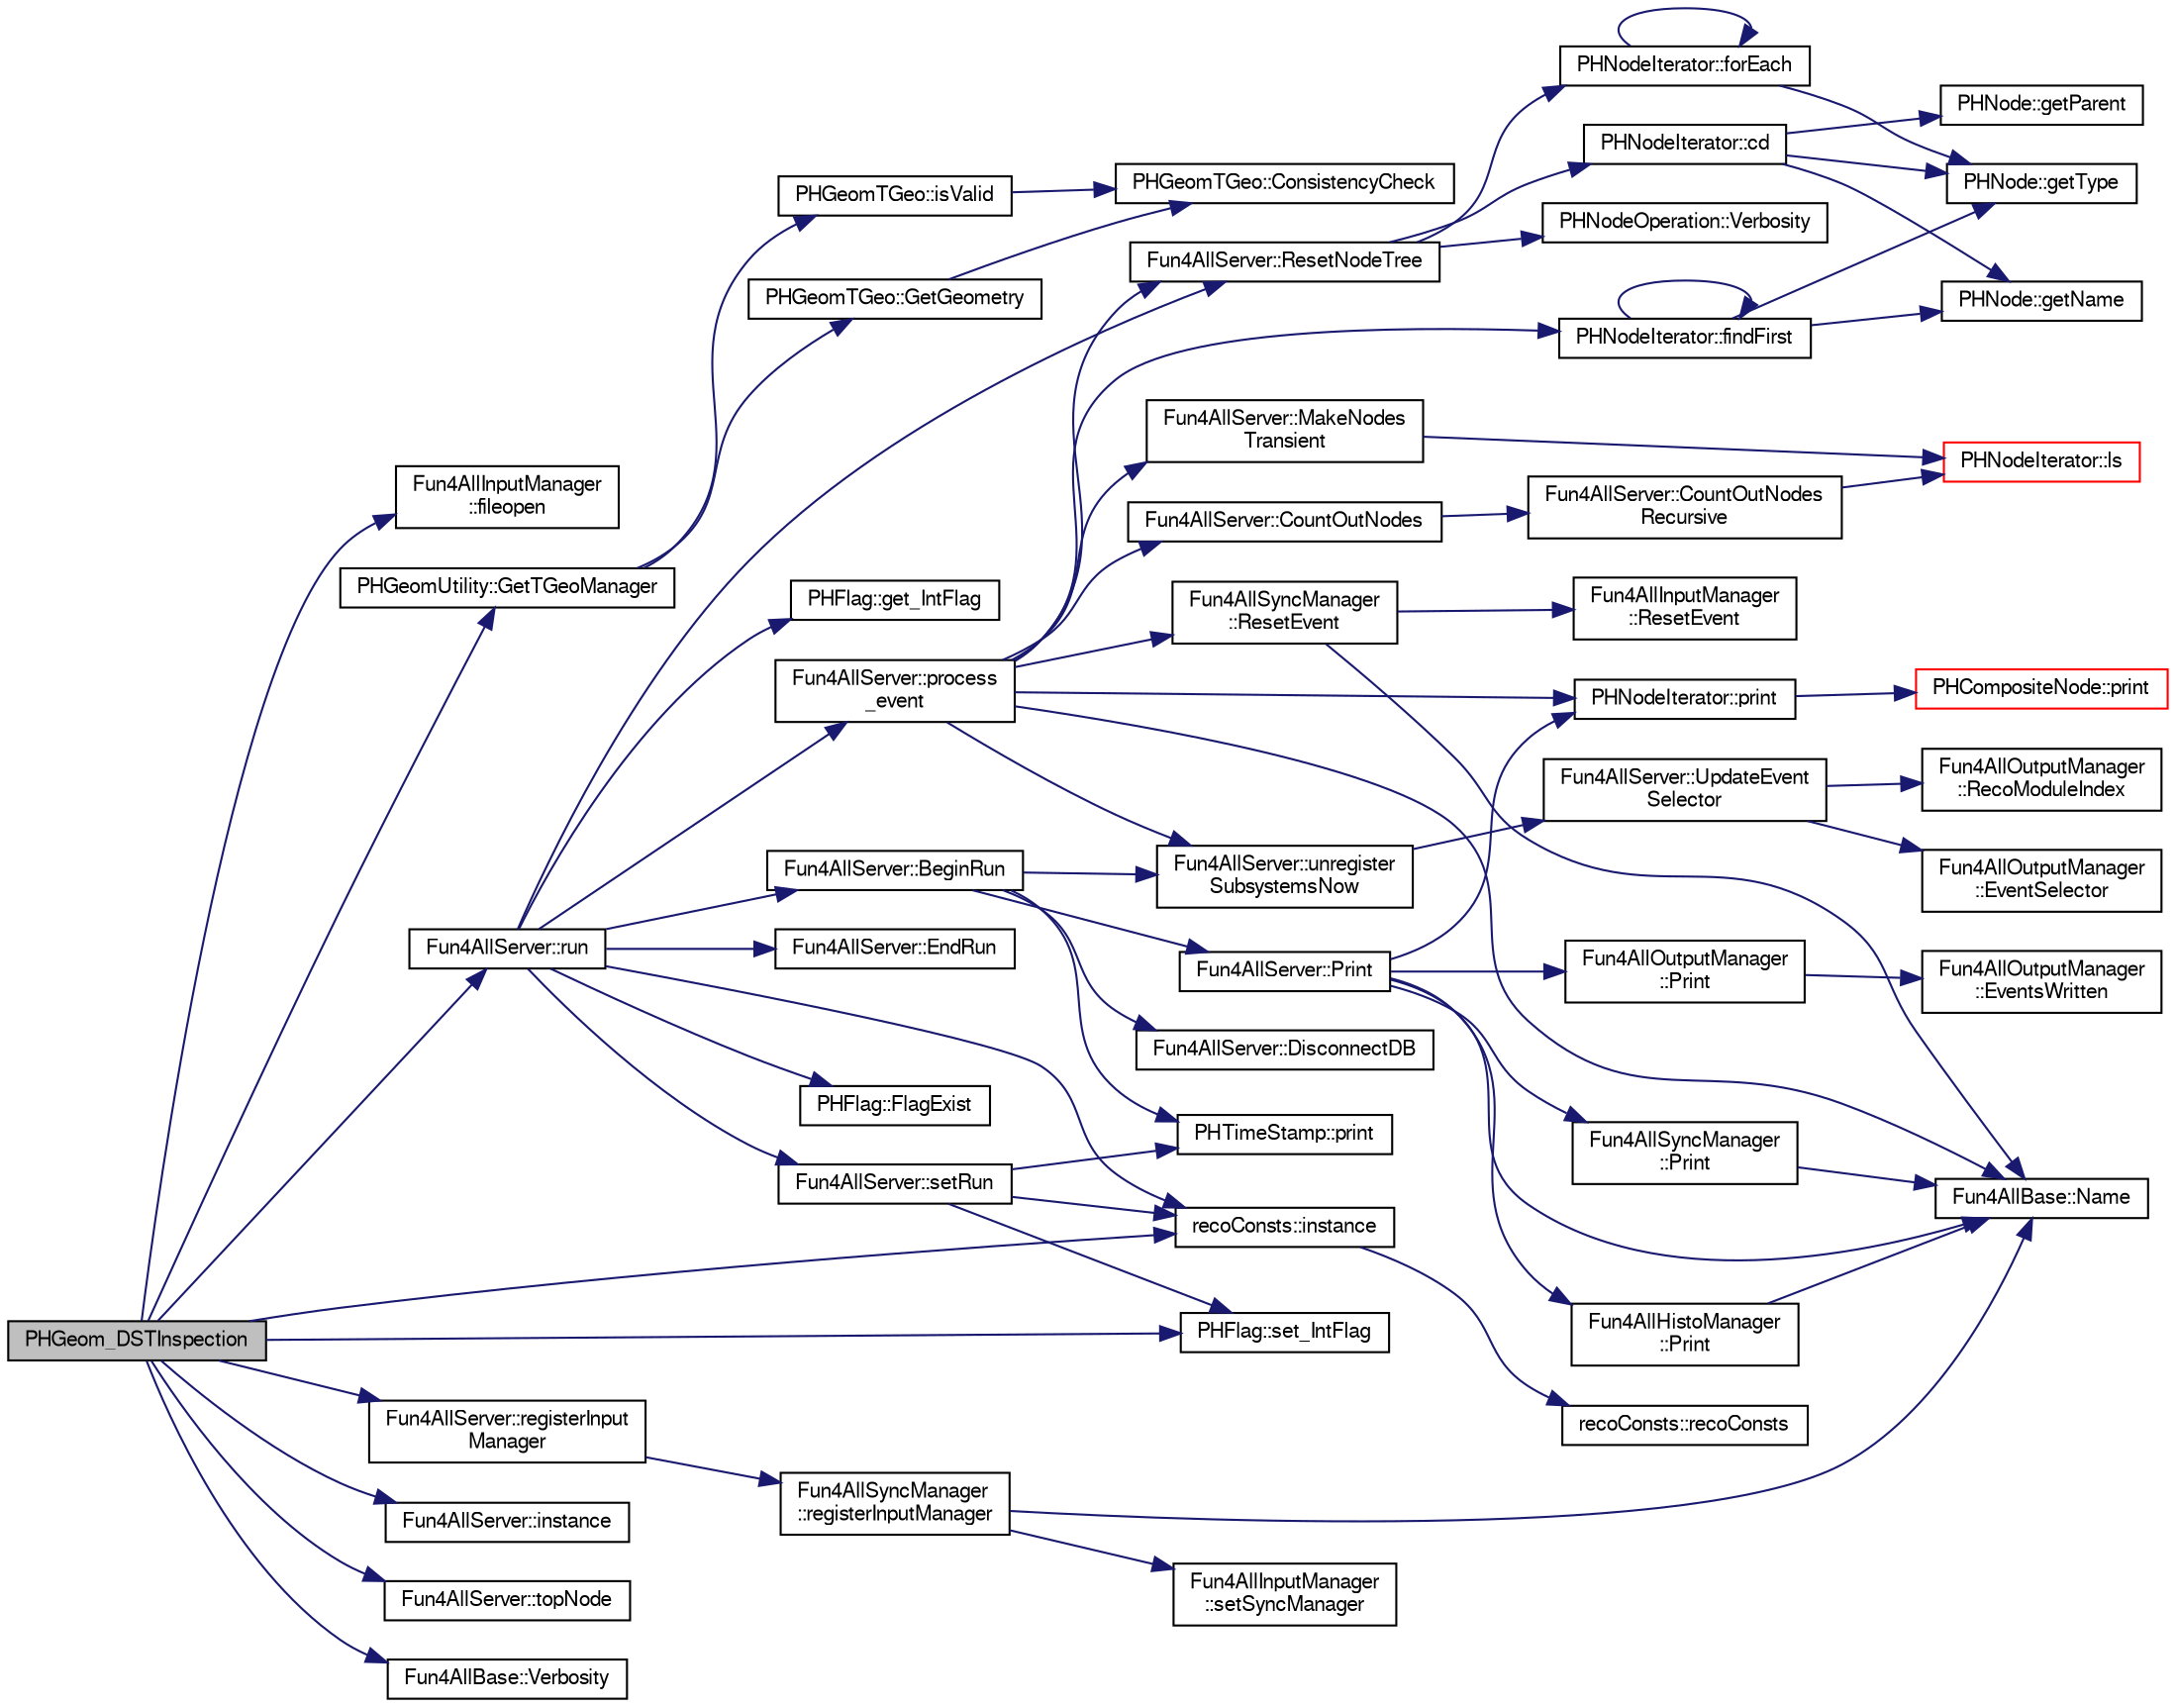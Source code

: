 digraph "PHGeom_DSTInspection"
{
  bgcolor="transparent";
  edge [fontname="FreeSans",fontsize="10",labelfontname="FreeSans",labelfontsize="10"];
  node [fontname="FreeSans",fontsize="10",shape=record];
  rankdir="LR";
  Node1 [label="PHGeom_DSTInspection",height=0.2,width=0.4,color="black", fillcolor="grey75", style="filled" fontcolor="black"];
  Node1 -> Node2 [color="midnightblue",fontsize="10",style="solid",fontname="FreeSans"];
  Node2 [label="Fun4AllInputManager\l::fileopen",height=0.2,width=0.4,color="black",URL="$d4/da9/classFun4AllInputManager.html#a8ad787f847a175450ec5beddeaa33ca6"];
  Node1 -> Node3 [color="midnightblue",fontsize="10",style="solid",fontname="FreeSans"];
  Node3 [label="PHGeomUtility::GetTGeoManager",height=0.2,width=0.4,color="black",URL="$d2/da1/classPHGeomUtility.html#aa80925b14430021ea70d0b906af8e885",tooltip="Main user interface: DST node -&gt; TGeoManager for downstream use. "];
  Node3 -> Node4 [color="midnightblue",fontsize="10",style="solid",fontname="FreeSans"];
  Node4 [label="PHGeomTGeo::isValid",height=0.2,width=0.4,color="black",URL="$d7/d6d/classPHGeomTGeo.html#a69190f7dbaee394d90516bce19e224a0",tooltip="isValid returns non zero if object contains vailid data "];
  Node4 -> Node5 [color="midnightblue",fontsize="10",style="solid",fontname="FreeSans"];
  Node5 [label="PHGeomTGeo::ConsistencyCheck",height=0.2,width=0.4,color="black",URL="$d7/d6d/classPHGeomTGeo.html#af37739b87530fe2bbd5d8d03098c1821"];
  Node3 -> Node6 [color="midnightblue",fontsize="10",style="solid",fontname="FreeSans"];
  Node6 [label="PHGeomTGeo::GetGeometry",height=0.2,width=0.4,color="black",URL="$d7/d6d/classPHGeomTGeo.html#a3e111f6229f7ce6392b14a98fdf5bea9"];
  Node6 -> Node5 [color="midnightblue",fontsize="10",style="solid",fontname="FreeSans"];
  Node1 -> Node7 [color="midnightblue",fontsize="10",style="solid",fontname="FreeSans"];
  Node7 [label="recoConsts::instance",height=0.2,width=0.4,color="black",URL="$d8/d14/classrecoConsts.html#ae69a5c29a7199ba16d0e537158618802"];
  Node7 -> Node8 [color="midnightblue",fontsize="10",style="solid",fontname="FreeSans"];
  Node8 [label="recoConsts::recoConsts",height=0.2,width=0.4,color="black",URL="$d8/d14/classrecoConsts.html#ae882d6adc62f783ec78114fe3dee3c24"];
  Node1 -> Node9 [color="midnightblue",fontsize="10",style="solid",fontname="FreeSans"];
  Node9 [label="Fun4AllServer::instance",height=0.2,width=0.4,color="black",URL="$da/d29/classFun4AllServer.html#a3e55156f91b2c94bb6c4ef33ffce587a"];
  Node1 -> Node10 [color="midnightblue",fontsize="10",style="solid",fontname="FreeSans"];
  Node10 [label="Fun4AllServer::registerInput\lManager",height=0.2,width=0.4,color="black",URL="$da/d29/classFun4AllServer.html#ab2cb490790d15b865ae79eb3094caabe"];
  Node10 -> Node11 [color="midnightblue",fontsize="10",style="solid",fontname="FreeSans"];
  Node11 [label="Fun4AllSyncManager\l::registerInputManager",height=0.2,width=0.4,color="black",URL="$dd/ded/classFun4AllSyncManager.html#a2a284bc4ed777ec7f39d6e5c7090067c"];
  Node11 -> Node12 [color="midnightblue",fontsize="10",style="solid",fontname="FreeSans"];
  Node12 [label="Fun4AllBase::Name",height=0.2,width=0.4,color="black",URL="$d5/dec/classFun4AllBase.html#a41f9ac377743d046f590617fd6f4f0ed",tooltip="Returns the name of this module. "];
  Node11 -> Node13 [color="midnightblue",fontsize="10",style="solid",fontname="FreeSans"];
  Node13 [label="Fun4AllInputManager\l::setSyncManager",height=0.2,width=0.4,color="black",URL="$d4/da9/classFun4AllInputManager.html#a5b0cdb689482c4143b7b22ca8a780c51"];
  Node1 -> Node14 [color="midnightblue",fontsize="10",style="solid",fontname="FreeSans"];
  Node14 [label="Fun4AllServer::run",height=0.2,width=0.4,color="black",URL="$da/d29/classFun4AllServer.html#a11bbc8b2f53bc06e0b05ee202dd6372a",tooltip="run n events (0 means up to end of file) "];
  Node14 -> Node7 [color="midnightblue",fontsize="10",style="solid",fontname="FreeSans"];
  Node14 -> Node15 [color="midnightblue",fontsize="10",style="solid",fontname="FreeSans"];
  Node15 [label="PHFlag::FlagExist",height=0.2,width=0.4,color="black",URL="$d1/da8/classPHFlag.html#a4b73a422f0076568904d71f40e849da5"];
  Node14 -> Node16 [color="midnightblue",fontsize="10",style="solid",fontname="FreeSans"];
  Node16 [label="PHFlag::get_IntFlag",height=0.2,width=0.4,color="black",URL="$d1/da8/classPHFlag.html#a07899067141a5f12333cc37183caddc8"];
  Node14 -> Node17 [color="midnightblue",fontsize="10",style="solid",fontname="FreeSans"];
  Node17 [label="Fun4AllServer::ResetNodeTree",height=0.2,width=0.4,color="black",URL="$da/d29/classFun4AllServer.html#ab2479a9a3e45d51118e308597acd5228"];
  Node17 -> Node18 [color="midnightblue",fontsize="10",style="solid",fontname="FreeSans"];
  Node18 [label="PHNodeOperation::Verbosity",height=0.2,width=0.4,color="black",URL="$db/d8e/classPHNodeOperation.html#a641fdf1094ec15063171e199a4066a0d"];
  Node17 -> Node19 [color="midnightblue",fontsize="10",style="solid",fontname="FreeSans"];
  Node19 [label="PHNodeIterator::cd",height=0.2,width=0.4,color="black",URL="$d5/d07/classPHNodeIterator.html#a4cfa0490b6522394b13723c7db38a3a6"];
  Node19 -> Node20 [color="midnightblue",fontsize="10",style="solid",fontname="FreeSans"];
  Node20 [label="PHNode::getParent",height=0.2,width=0.4,color="black",URL="$dc/d82/classPHNode.html#a5c15cb20d02290b69eb4d7f6051c9722"];
  Node19 -> Node21 [color="midnightblue",fontsize="10",style="solid",fontname="FreeSans"];
  Node21 [label="PHNode::getType",height=0.2,width=0.4,color="black",URL="$dc/d82/classPHNode.html#a4ab1f90aed955a652813bfe377087bda"];
  Node19 -> Node22 [color="midnightblue",fontsize="10",style="solid",fontname="FreeSans"];
  Node22 [label="PHNode::getName",height=0.2,width=0.4,color="black",URL="$dc/d82/classPHNode.html#aca3576f926a4401eddc3d88bf0ce0de3"];
  Node17 -> Node23 [color="midnightblue",fontsize="10",style="solid",fontname="FreeSans"];
  Node23 [label="PHNodeIterator::forEach",height=0.2,width=0.4,color="black",URL="$d5/d07/classPHNodeIterator.html#afeaefab44bf0ab15a439926205924f19"];
  Node23 -> Node21 [color="midnightblue",fontsize="10",style="solid",fontname="FreeSans"];
  Node23 -> Node23 [color="midnightblue",fontsize="10",style="solid",fontname="FreeSans"];
  Node14 -> Node24 [color="midnightblue",fontsize="10",style="solid",fontname="FreeSans"];
  Node24 [label="Fun4AllServer::setRun",height=0.2,width=0.4,color="black",URL="$da/d29/classFun4AllServer.html#af1002b9170308da078c0e14a5ac4b514"];
  Node24 -> Node7 [color="midnightblue",fontsize="10",style="solid",fontname="FreeSans"];
  Node24 -> Node25 [color="midnightblue",fontsize="10",style="solid",fontname="FreeSans"];
  Node25 [label="PHFlag::set_IntFlag",height=0.2,width=0.4,color="black",URL="$d1/da8/classPHFlag.html#a3ef5c3f1eff2daaaf18e5129858a9ef8"];
  Node24 -> Node26 [color="midnightblue",fontsize="10",style="solid",fontname="FreeSans"];
  Node26 [label="PHTimeStamp::print",height=0.2,width=0.4,color="black",URL="$da/dc2/classPHTimeStamp.html#a4ef1bd9d8bfb3a8263aa9ceafb80bb34"];
  Node14 -> Node27 [color="midnightblue",fontsize="10",style="solid",fontname="FreeSans"];
  Node27 [label="Fun4AllServer::BeginRun",height=0.2,width=0.4,color="black",URL="$da/d29/classFun4AllServer.html#afcfc5583204cac58b4e66a2406187a18"];
  Node27 -> Node26 [color="midnightblue",fontsize="10",style="solid",fontname="FreeSans"];
  Node27 -> Node28 [color="midnightblue",fontsize="10",style="solid",fontname="FreeSans"];
  Node28 [label="Fun4AllServer::unregister\lSubsystemsNow",height=0.2,width=0.4,color="black",URL="$da/d29/classFun4AllServer.html#a3a4e3f448388cb2e68b085e9038feaf8"];
  Node28 -> Node29 [color="midnightblue",fontsize="10",style="solid",fontname="FreeSans"];
  Node29 [label="Fun4AllServer::UpdateEvent\lSelector",height=0.2,width=0.4,color="black",URL="$da/d29/classFun4AllServer.html#a596005b9bc46ff6f5167378423248271"];
  Node29 -> Node30 [color="midnightblue",fontsize="10",style="solid",fontname="FreeSans"];
  Node30 [label="Fun4AllOutputManager\l::RecoModuleIndex",height=0.2,width=0.4,color="black",URL="$d8/d77/classFun4AllOutputManager.html#a330fe561bb5a02a9f6dc08395686321c",tooltip="retrieves pointer to vector of event selector module ids "];
  Node29 -> Node31 [color="midnightblue",fontsize="10",style="solid",fontname="FreeSans"];
  Node31 [label="Fun4AllOutputManager\l::EventSelector",height=0.2,width=0.4,color="black",URL="$d8/d77/classFun4AllOutputManager.html#a2a601e70ddadeb2f8400956ba1a514e6",tooltip="retrieves pointer to vector of event selector module names "];
  Node27 -> Node32 [color="midnightblue",fontsize="10",style="solid",fontname="FreeSans"];
  Node32 [label="Fun4AllServer::DisconnectDB",height=0.2,width=0.4,color="black",URL="$da/d29/classFun4AllServer.html#a1266c6d922adaaa9e895b854be49d3e8"];
  Node27 -> Node33 [color="midnightblue",fontsize="10",style="solid",fontname="FreeSans"];
  Node33 [label="Fun4AllServer::Print",height=0.2,width=0.4,color="black",URL="$da/d29/classFun4AllServer.html#ae1b1a243ee1a67367c8da4ec3bdc003d"];
  Node33 -> Node34 [color="midnightblue",fontsize="10",style="solid",fontname="FreeSans"];
  Node34 [label="Fun4AllHistoManager\l::Print",height=0.2,width=0.4,color="black",URL="$d3/d96/classFun4AllHistoManager.html#ac920f5943d99ae803f4bf8a7a88c31da"];
  Node34 -> Node12 [color="midnightblue",fontsize="10",style="solid",fontname="FreeSans"];
  Node33 -> Node12 [color="midnightblue",fontsize="10",style="solid",fontname="FreeSans"];
  Node33 -> Node35 [color="midnightblue",fontsize="10",style="solid",fontname="FreeSans"];
  Node35 [label="Fun4AllSyncManager\l::Print",height=0.2,width=0.4,color="black",URL="$dd/ded/classFun4AllSyncManager.html#a39eae3a8e090454f3595b25cb4059eb4"];
  Node35 -> Node12 [color="midnightblue",fontsize="10",style="solid",fontname="FreeSans"];
  Node33 -> Node36 [color="midnightblue",fontsize="10",style="solid",fontname="FreeSans"];
  Node36 [label="Fun4AllOutputManager\l::Print",height=0.2,width=0.4,color="black",URL="$d8/d77/classFun4AllOutputManager.html#ae13cdf197e3ae6f5310199ca034b8754",tooltip="print method (dump event selector) "];
  Node36 -> Node37 [color="midnightblue",fontsize="10",style="solid",fontname="FreeSans"];
  Node37 [label="Fun4AllOutputManager\l::EventsWritten",height=0.2,width=0.4,color="black",URL="$d8/d77/classFun4AllOutputManager.html#af86abee7682ee661cf4477e1e0443f71",tooltip="get number of Events "];
  Node33 -> Node38 [color="midnightblue",fontsize="10",style="solid",fontname="FreeSans"];
  Node38 [label="PHNodeIterator::print",height=0.2,width=0.4,color="black",URL="$d5/d07/classPHNodeIterator.html#aec2fbc1e56be7e1a0b064ecde48edee5"];
  Node38 -> Node39 [color="midnightblue",fontsize="10",style="solid",fontname="FreeSans"];
  Node39 [label="PHCompositeNode::print",height=0.2,width=0.4,color="red",URL="$d5/dca/classPHCompositeNode.html#a6a3a273adbb9f7ec652b5227212a6b2d"];
  Node14 -> Node40 [color="midnightblue",fontsize="10",style="solid",fontname="FreeSans"];
  Node40 [label="Fun4AllServer::EndRun",height=0.2,width=0.4,color="black",URL="$da/d29/classFun4AllServer.html#a53b1b6b338aa36891f2690a188920980"];
  Node14 -> Node41 [color="midnightblue",fontsize="10",style="solid",fontname="FreeSans"];
  Node41 [label="Fun4AllServer::process\l_event",height=0.2,width=0.4,color="black",URL="$da/d29/classFun4AllServer.html#a6a65a944dfb40966ace97d35ab1f7942"];
  Node41 -> Node28 [color="midnightblue",fontsize="10",style="solid",fontname="FreeSans"];
  Node41 -> Node42 [color="midnightblue",fontsize="10",style="solid",fontname="FreeSans"];
  Node42 [label="PHNodeIterator::findFirst",height=0.2,width=0.4,color="black",URL="$d5/d07/classPHNodeIterator.html#aea98bf8619af59b1212a94fb32106baa"];
  Node42 -> Node21 [color="midnightblue",fontsize="10",style="solid",fontname="FreeSans"];
  Node42 -> Node22 [color="midnightblue",fontsize="10",style="solid",fontname="FreeSans"];
  Node42 -> Node42 [color="midnightblue",fontsize="10",style="solid",fontname="FreeSans"];
  Node41 -> Node43 [color="midnightblue",fontsize="10",style="solid",fontname="FreeSans"];
  Node43 [label="Fun4AllServer::CountOutNodes",height=0.2,width=0.4,color="black",URL="$da/d29/classFun4AllServer.html#a6f3f13c3a8b5c29457e694ba910296aa"];
  Node43 -> Node44 [color="midnightblue",fontsize="10",style="solid",fontname="FreeSans"];
  Node44 [label="Fun4AllServer::CountOutNodes\lRecursive",height=0.2,width=0.4,color="black",URL="$da/d29/classFun4AllServer.html#a3654ebdcb099bcc5c820df6d4952663c"];
  Node44 -> Node45 [color="midnightblue",fontsize="10",style="solid",fontname="FreeSans"];
  Node45 [label="PHNodeIterator::ls",height=0.2,width=0.4,color="red",URL="$d5/d07/classPHNodeIterator.html#a110a5b87a02a22deecae334f32387ffa"];
  Node41 -> Node46 [color="midnightblue",fontsize="10",style="solid",fontname="FreeSans"];
  Node46 [label="Fun4AllServer::MakeNodes\lTransient",height=0.2,width=0.4,color="black",URL="$da/d29/classFun4AllServer.html#a92c6fe0e0c19c48d2b1f9d0f63c12bbe"];
  Node46 -> Node45 [color="midnightblue",fontsize="10",style="solid",fontname="FreeSans"];
  Node41 -> Node38 [color="midnightblue",fontsize="10",style="solid",fontname="FreeSans"];
  Node41 -> Node12 [color="midnightblue",fontsize="10",style="solid",fontname="FreeSans"];
  Node41 -> Node47 [color="midnightblue",fontsize="10",style="solid",fontname="FreeSans"];
  Node47 [label="Fun4AllSyncManager\l::ResetEvent",height=0.2,width=0.4,color="black",URL="$dd/ded/classFun4AllSyncManager.html#ad15c8f6f6b17662d06c4c927bc3e3ba6"];
  Node47 -> Node12 [color="midnightblue",fontsize="10",style="solid",fontname="FreeSans"];
  Node47 -> Node48 [color="midnightblue",fontsize="10",style="solid",fontname="FreeSans"];
  Node48 [label="Fun4AllInputManager\l::ResetEvent",height=0.2,width=0.4,color="black",URL="$d4/da9/classFun4AllInputManager.html#a01c946e063c464f497e7befbbe757f71"];
  Node41 -> Node17 [color="midnightblue",fontsize="10",style="solid",fontname="FreeSans"];
  Node1 -> Node25 [color="midnightblue",fontsize="10",style="solid",fontname="FreeSans"];
  Node1 -> Node49 [color="midnightblue",fontsize="10",style="solid",fontname="FreeSans"];
  Node49 [label="Fun4AllServer::topNode",height=0.2,width=0.4,color="black",URL="$da/d29/classFun4AllServer.html#abcaf6825367e5db292ff795237bdcf62"];
  Node1 -> Node50 [color="midnightblue",fontsize="10",style="solid",fontname="FreeSans"];
  Node50 [label="Fun4AllBase::Verbosity",height=0.2,width=0.4,color="black",URL="$d5/dec/classFun4AllBase.html#a05da2261577843028cf78e99171343b9",tooltip="Sets the verbosity of this module (0 by default=quiet). "];
}
